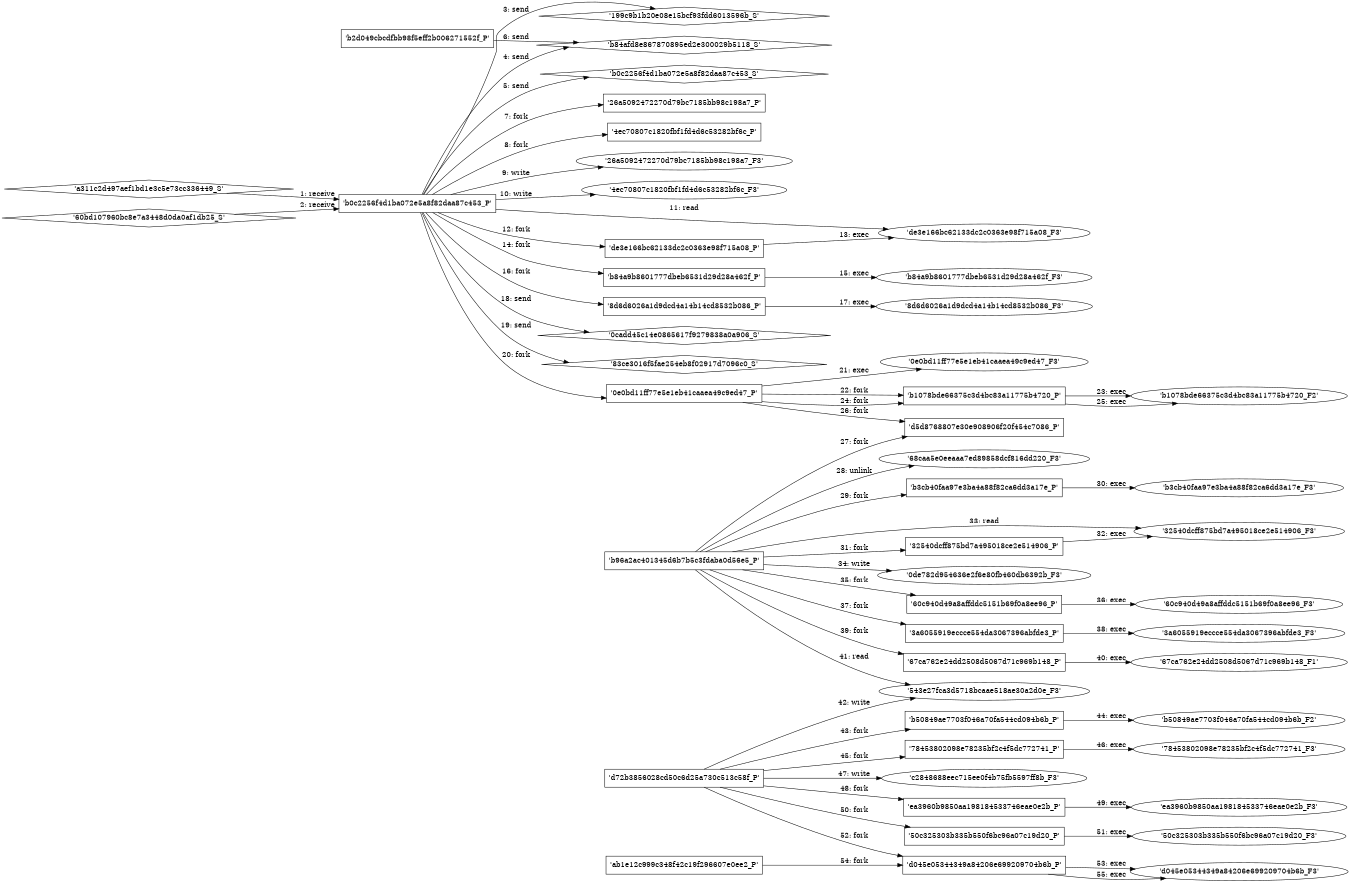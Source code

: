 digraph "D:\Learning\Paper\apt\基于CTI的攻击预警\Dataset\攻击图\ASGfromALLCTI\Threat Roundup for September 3 to September 10.dot" {
rankdir="LR"
size="9"
fixedsize="false"
splines="true"
nodesep=0.3
ranksep=0
fontsize=10
overlap="scalexy"
engine= "neato"
	"'b0c2256f4d1ba072e5a8f82daa87c453_P'" [node_type=Process shape=box]
	"'a311c2d497aef1bd1e3c5e73cc336449_S'" [node_type=Socket shape=diamond]
	"'a311c2d497aef1bd1e3c5e73cc336449_S'" -> "'b0c2256f4d1ba072e5a8f82daa87c453_P'" [label="1: receive"]
	"'b0c2256f4d1ba072e5a8f82daa87c453_P'" [node_type=Process shape=box]
	"'60bd107960bc8e7a3448d0da0af1db25_S'" [node_type=Socket shape=diamond]
	"'60bd107960bc8e7a3448d0da0af1db25_S'" -> "'b0c2256f4d1ba072e5a8f82daa87c453_P'" [label="2: receive"]
	"'199c9b1b20e08e15bcf93fdd6013596b_S'" [node_type=Socket shape=diamond]
	"'b0c2256f4d1ba072e5a8f82daa87c453_P'" [node_type=Process shape=box]
	"'b0c2256f4d1ba072e5a8f82daa87c453_P'" -> "'199c9b1b20e08e15bcf93fdd6013596b_S'" [label="3: send"]
	"'b84afd8e867870895ed2e300029b5118_S'" [node_type=Socket shape=diamond]
	"'b0c2256f4d1ba072e5a8f82daa87c453_P'" [node_type=Process shape=box]
	"'b0c2256f4d1ba072e5a8f82daa87c453_P'" -> "'b84afd8e867870895ed2e300029b5118_S'" [label="4: send"]
	"'b0c2256f4d1ba072e5a8f82daa87c453_S'" [node_type=Socket shape=diamond]
	"'b0c2256f4d1ba072e5a8f82daa87c453_P'" [node_type=Process shape=box]
	"'b0c2256f4d1ba072e5a8f82daa87c453_P'" -> "'b0c2256f4d1ba072e5a8f82daa87c453_S'" [label="5: send"]
	"'b84afd8e867870895ed2e300029b5118_S'" [node_type=Socket shape=diamond]
	"'b2d049cbcdfbb98f5eff2b006271552f_P'" [node_type=Process shape=box]
	"'b2d049cbcdfbb98f5eff2b006271552f_P'" -> "'b84afd8e867870895ed2e300029b5118_S'" [label="6: send"]
	"'b0c2256f4d1ba072e5a8f82daa87c453_P'" [node_type=Process shape=box]
	"'26a5092472270d79bc7185bb98c198a7_P'" [node_type=Process shape=box]
	"'b0c2256f4d1ba072e5a8f82daa87c453_P'" -> "'26a5092472270d79bc7185bb98c198a7_P'" [label="7: fork"]
	"'b0c2256f4d1ba072e5a8f82daa87c453_P'" [node_type=Process shape=box]
	"'4ec70807c1820fbf1fd4d6c53282bf6c_P'" [node_type=Process shape=box]
	"'b0c2256f4d1ba072e5a8f82daa87c453_P'" -> "'4ec70807c1820fbf1fd4d6c53282bf6c_P'" [label="8: fork"]
	"'26a5092472270d79bc7185bb98c198a7_F3'" [node_type=file shape=ellipse]
	"'b0c2256f4d1ba072e5a8f82daa87c453_P'" [node_type=Process shape=box]
	"'b0c2256f4d1ba072e5a8f82daa87c453_P'" -> "'26a5092472270d79bc7185bb98c198a7_F3'" [label="9: write"]
	"'4ec70807c1820fbf1fd4d6c53282bf6c_F3'" [node_type=file shape=ellipse]
	"'b0c2256f4d1ba072e5a8f82daa87c453_P'" [node_type=Process shape=box]
	"'b0c2256f4d1ba072e5a8f82daa87c453_P'" -> "'4ec70807c1820fbf1fd4d6c53282bf6c_F3'" [label="10: write"]
	"'de3e166bc62133dc2c0363e98f715a08_F3'" [node_type=file shape=ellipse]
	"'b0c2256f4d1ba072e5a8f82daa87c453_P'" [node_type=Process shape=box]
	"'b0c2256f4d1ba072e5a8f82daa87c453_P'" -> "'de3e166bc62133dc2c0363e98f715a08_F3'" [label="11: read"]
	"'b0c2256f4d1ba072e5a8f82daa87c453_P'" [node_type=Process shape=box]
	"'de3e166bc62133dc2c0363e98f715a08_P'" [node_type=Process shape=box]
	"'b0c2256f4d1ba072e5a8f82daa87c453_P'" -> "'de3e166bc62133dc2c0363e98f715a08_P'" [label="12: fork"]
	"'de3e166bc62133dc2c0363e98f715a08_P'" [node_type=Process shape=box]
	"'de3e166bc62133dc2c0363e98f715a08_F3'" [node_type=File shape=ellipse]
	"'de3e166bc62133dc2c0363e98f715a08_P'" -> "'de3e166bc62133dc2c0363e98f715a08_F3'" [label="13: exec"]
	"'b0c2256f4d1ba072e5a8f82daa87c453_P'" [node_type=Process shape=box]
	"'b84a9b8601777dbeb6531d29d28a462f_P'" [node_type=Process shape=box]
	"'b0c2256f4d1ba072e5a8f82daa87c453_P'" -> "'b84a9b8601777dbeb6531d29d28a462f_P'" [label="14: fork"]
	"'b84a9b8601777dbeb6531d29d28a462f_P'" [node_type=Process shape=box]
	"'b84a9b8601777dbeb6531d29d28a462f_F3'" [node_type=File shape=ellipse]
	"'b84a9b8601777dbeb6531d29d28a462f_P'" -> "'b84a9b8601777dbeb6531d29d28a462f_F3'" [label="15: exec"]
	"'b0c2256f4d1ba072e5a8f82daa87c453_P'" [node_type=Process shape=box]
	"'8d6d6026a1d9dcd4a14b14cd8532b086_P'" [node_type=Process shape=box]
	"'b0c2256f4d1ba072e5a8f82daa87c453_P'" -> "'8d6d6026a1d9dcd4a14b14cd8532b086_P'" [label="16: fork"]
	"'8d6d6026a1d9dcd4a14b14cd8532b086_P'" [node_type=Process shape=box]
	"'8d6d6026a1d9dcd4a14b14cd8532b086_F3'" [node_type=File shape=ellipse]
	"'8d6d6026a1d9dcd4a14b14cd8532b086_P'" -> "'8d6d6026a1d9dcd4a14b14cd8532b086_F3'" [label="17: exec"]
	"'0cadd45c14e0865617f9279838a0a906_S'" [node_type=Socket shape=diamond]
	"'b0c2256f4d1ba072e5a8f82daa87c453_P'" [node_type=Process shape=box]
	"'b0c2256f4d1ba072e5a8f82daa87c453_P'" -> "'0cadd45c14e0865617f9279838a0a906_S'" [label="18: send"]
	"'83ce3016f5fae254eb8f02917d7096c0_S'" [node_type=Socket shape=diamond]
	"'b0c2256f4d1ba072e5a8f82daa87c453_P'" [node_type=Process shape=box]
	"'b0c2256f4d1ba072e5a8f82daa87c453_P'" -> "'83ce3016f5fae254eb8f02917d7096c0_S'" [label="19: send"]
	"'b0c2256f4d1ba072e5a8f82daa87c453_P'" [node_type=Process shape=box]
	"'0e0bd11ff77e5e1eb41caaea49c9ed47_P'" [node_type=Process shape=box]
	"'b0c2256f4d1ba072e5a8f82daa87c453_P'" -> "'0e0bd11ff77e5e1eb41caaea49c9ed47_P'" [label="20: fork"]
	"'0e0bd11ff77e5e1eb41caaea49c9ed47_P'" [node_type=Process shape=box]
	"'0e0bd11ff77e5e1eb41caaea49c9ed47_F3'" [node_type=File shape=ellipse]
	"'0e0bd11ff77e5e1eb41caaea49c9ed47_P'" -> "'0e0bd11ff77e5e1eb41caaea49c9ed47_F3'" [label="21: exec"]
	"'0e0bd11ff77e5e1eb41caaea49c9ed47_P'" [node_type=Process shape=box]
	"'b1078bde66375c3d4bc83a11775b4720_P'" [node_type=Process shape=box]
	"'0e0bd11ff77e5e1eb41caaea49c9ed47_P'" -> "'b1078bde66375c3d4bc83a11775b4720_P'" [label="22: fork"]
	"'b1078bde66375c3d4bc83a11775b4720_P'" [node_type=Process shape=box]
	"'b1078bde66375c3d4bc83a11775b4720_F2'" [node_type=File shape=ellipse]
	"'b1078bde66375c3d4bc83a11775b4720_P'" -> "'b1078bde66375c3d4bc83a11775b4720_F2'" [label="23: exec"]
	"'0e0bd11ff77e5e1eb41caaea49c9ed47_P'" [node_type=Process shape=box]
	"'b1078bde66375c3d4bc83a11775b4720_P'" [node_type=Process shape=box]
	"'0e0bd11ff77e5e1eb41caaea49c9ed47_P'" -> "'b1078bde66375c3d4bc83a11775b4720_P'" [label="24: fork"]
	"'b1078bde66375c3d4bc83a11775b4720_P'" [node_type=Process shape=box]
	"'b1078bde66375c3d4bc83a11775b4720_F2'" [node_type=File shape=ellipse]
	"'b1078bde66375c3d4bc83a11775b4720_P'" -> "'b1078bde66375c3d4bc83a11775b4720_F2'" [label="25: exec"]
	"'0e0bd11ff77e5e1eb41caaea49c9ed47_P'" [node_type=Process shape=box]
	"'d5d8768807e30e908906f20f454c7086_P'" [node_type=Process shape=box]
	"'0e0bd11ff77e5e1eb41caaea49c9ed47_P'" -> "'d5d8768807e30e908906f20f454c7086_P'" [label="26: fork"]
	"'b96a2ac401345d6b7b5c3fdaba0d56e5_P'" [node_type=Process shape=box]
	"'d5d8768807e30e908906f20f454c7086_P'" [node_type=Process shape=box]
	"'b96a2ac401345d6b7b5c3fdaba0d56e5_P'" -> "'d5d8768807e30e908906f20f454c7086_P'" [label="27: fork"]
	"'68caa5e0eeaaa7ed89858dcf816dd220_F3'" [node_type=file shape=ellipse]
	"'b96a2ac401345d6b7b5c3fdaba0d56e5_P'" [node_type=Process shape=box]
	"'b96a2ac401345d6b7b5c3fdaba0d56e5_P'" -> "'68caa5e0eeaaa7ed89858dcf816dd220_F3'" [label="28: unlink"]
	"'b96a2ac401345d6b7b5c3fdaba0d56e5_P'" [node_type=Process shape=box]
	"'b3cb40faa97e3ba4a88f82ca6dd3a17e_P'" [node_type=Process shape=box]
	"'b96a2ac401345d6b7b5c3fdaba0d56e5_P'" -> "'b3cb40faa97e3ba4a88f82ca6dd3a17e_P'" [label="29: fork"]
	"'b3cb40faa97e3ba4a88f82ca6dd3a17e_P'" [node_type=Process shape=box]
	"'b3cb40faa97e3ba4a88f82ca6dd3a17e_F3'" [node_type=File shape=ellipse]
	"'b3cb40faa97e3ba4a88f82ca6dd3a17e_P'" -> "'b3cb40faa97e3ba4a88f82ca6dd3a17e_F3'" [label="30: exec"]
	"'b96a2ac401345d6b7b5c3fdaba0d56e5_P'" [node_type=Process shape=box]
	"'32540dcff875bd7a495018ce2e514906_P'" [node_type=Process shape=box]
	"'b96a2ac401345d6b7b5c3fdaba0d56e5_P'" -> "'32540dcff875bd7a495018ce2e514906_P'" [label="31: fork"]
	"'32540dcff875bd7a495018ce2e514906_P'" [node_type=Process shape=box]
	"'32540dcff875bd7a495018ce2e514906_F3'" [node_type=File shape=ellipse]
	"'32540dcff875bd7a495018ce2e514906_P'" -> "'32540dcff875bd7a495018ce2e514906_F3'" [label="32: exec"]
	"'32540dcff875bd7a495018ce2e514906_F3'" [node_type=file shape=ellipse]
	"'b96a2ac401345d6b7b5c3fdaba0d56e5_P'" [node_type=Process shape=box]
	"'b96a2ac401345d6b7b5c3fdaba0d56e5_P'" -> "'32540dcff875bd7a495018ce2e514906_F3'" [label="33: read"]
	"'0de782d954636e2f6e80fb460db6392b_F3'" [node_type=file shape=ellipse]
	"'b96a2ac401345d6b7b5c3fdaba0d56e5_P'" [node_type=Process shape=box]
	"'b96a2ac401345d6b7b5c3fdaba0d56e5_P'" -> "'0de782d954636e2f6e80fb460db6392b_F3'" [label="34: write"]
	"'b96a2ac401345d6b7b5c3fdaba0d56e5_P'" [node_type=Process shape=box]
	"'60c940d49a8affddc5151b69f0a8ee96_P'" [node_type=Process shape=box]
	"'b96a2ac401345d6b7b5c3fdaba0d56e5_P'" -> "'60c940d49a8affddc5151b69f0a8ee96_P'" [label="35: fork"]
	"'60c940d49a8affddc5151b69f0a8ee96_P'" [node_type=Process shape=box]
	"'60c940d49a8affddc5151b69f0a8ee96_F3'" [node_type=File shape=ellipse]
	"'60c940d49a8affddc5151b69f0a8ee96_P'" -> "'60c940d49a8affddc5151b69f0a8ee96_F3'" [label="36: exec"]
	"'b96a2ac401345d6b7b5c3fdaba0d56e5_P'" [node_type=Process shape=box]
	"'3a6055919eccce554da3067396abfde3_P'" [node_type=Process shape=box]
	"'b96a2ac401345d6b7b5c3fdaba0d56e5_P'" -> "'3a6055919eccce554da3067396abfde3_P'" [label="37: fork"]
	"'3a6055919eccce554da3067396abfde3_P'" [node_type=Process shape=box]
	"'3a6055919eccce554da3067396abfde3_F3'" [node_type=File shape=ellipse]
	"'3a6055919eccce554da3067396abfde3_P'" -> "'3a6055919eccce554da3067396abfde3_F3'" [label="38: exec"]
	"'b96a2ac401345d6b7b5c3fdaba0d56e5_P'" [node_type=Process shape=box]
	"'67ca762e24dd2508d5067d71c969b148_P'" [node_type=Process shape=box]
	"'b96a2ac401345d6b7b5c3fdaba0d56e5_P'" -> "'67ca762e24dd2508d5067d71c969b148_P'" [label="39: fork"]
	"'67ca762e24dd2508d5067d71c969b148_P'" [node_type=Process shape=box]
	"'67ca762e24dd2508d5067d71c969b148_F1'" [node_type=File shape=ellipse]
	"'67ca762e24dd2508d5067d71c969b148_P'" -> "'67ca762e24dd2508d5067d71c969b148_F1'" [label="40: exec"]
	"'543e27fca3d5718bcaae518ae30a2d0e_F3'" [node_type=file shape=ellipse]
	"'b96a2ac401345d6b7b5c3fdaba0d56e5_P'" [node_type=Process shape=box]
	"'b96a2ac401345d6b7b5c3fdaba0d56e5_P'" -> "'543e27fca3d5718bcaae518ae30a2d0e_F3'" [label="41: read"]
	"'543e27fca3d5718bcaae518ae30a2d0e_F3'" [node_type=file shape=ellipse]
	"'d72b3856028cd50c6d25a730c513c58f_P'" [node_type=Process shape=box]
	"'d72b3856028cd50c6d25a730c513c58f_P'" -> "'543e27fca3d5718bcaae518ae30a2d0e_F3'" [label="42: write"]
	"'d72b3856028cd50c6d25a730c513c58f_P'" [node_type=Process shape=box]
	"'b50849ae7703f046a70fa544cd094b6b_P'" [node_type=Process shape=box]
	"'d72b3856028cd50c6d25a730c513c58f_P'" -> "'b50849ae7703f046a70fa544cd094b6b_P'" [label="43: fork"]
	"'b50849ae7703f046a70fa544cd094b6b_P'" [node_type=Process shape=box]
	"'b50849ae7703f046a70fa544cd094b6b_F2'" [node_type=File shape=ellipse]
	"'b50849ae7703f046a70fa544cd094b6b_P'" -> "'b50849ae7703f046a70fa544cd094b6b_F2'" [label="44: exec"]
	"'d72b3856028cd50c6d25a730c513c58f_P'" [node_type=Process shape=box]
	"'78453802098e78235bf2c4f5dc772741_P'" [node_type=Process shape=box]
	"'d72b3856028cd50c6d25a730c513c58f_P'" -> "'78453802098e78235bf2c4f5dc772741_P'" [label="45: fork"]
	"'78453802098e78235bf2c4f5dc772741_P'" [node_type=Process shape=box]
	"'78453802098e78235bf2c4f5dc772741_F3'" [node_type=File shape=ellipse]
	"'78453802098e78235bf2c4f5dc772741_P'" -> "'78453802098e78235bf2c4f5dc772741_F3'" [label="46: exec"]
	"'c2848688eec715ee0f4b75fb5597ff8b_F3'" [node_type=file shape=ellipse]
	"'d72b3856028cd50c6d25a730c513c58f_P'" [node_type=Process shape=box]
	"'d72b3856028cd50c6d25a730c513c58f_P'" -> "'c2848688eec715ee0f4b75fb5597ff8b_F3'" [label="47: write"]
	"'d72b3856028cd50c6d25a730c513c58f_P'" [node_type=Process shape=box]
	"'ea3960b9850aa198184533746eae0e2b_P'" [node_type=Process shape=box]
	"'d72b3856028cd50c6d25a730c513c58f_P'" -> "'ea3960b9850aa198184533746eae0e2b_P'" [label="48: fork"]
	"'ea3960b9850aa198184533746eae0e2b_P'" [node_type=Process shape=box]
	"'ea3960b9850aa198184533746eae0e2b_F3'" [node_type=File shape=ellipse]
	"'ea3960b9850aa198184533746eae0e2b_P'" -> "'ea3960b9850aa198184533746eae0e2b_F3'" [label="49: exec"]
	"'d72b3856028cd50c6d25a730c513c58f_P'" [node_type=Process shape=box]
	"'50c325303b335b550f6bc96a07c19d20_P'" [node_type=Process shape=box]
	"'d72b3856028cd50c6d25a730c513c58f_P'" -> "'50c325303b335b550f6bc96a07c19d20_P'" [label="50: fork"]
	"'50c325303b335b550f6bc96a07c19d20_P'" [node_type=Process shape=box]
	"'50c325303b335b550f6bc96a07c19d20_F3'" [node_type=File shape=ellipse]
	"'50c325303b335b550f6bc96a07c19d20_P'" -> "'50c325303b335b550f6bc96a07c19d20_F3'" [label="51: exec"]
	"'d72b3856028cd50c6d25a730c513c58f_P'" [node_type=Process shape=box]
	"'d045e05344349a84206e699209704b6b_P'" [node_type=Process shape=box]
	"'d72b3856028cd50c6d25a730c513c58f_P'" -> "'d045e05344349a84206e699209704b6b_P'" [label="52: fork"]
	"'d045e05344349a84206e699209704b6b_P'" [node_type=Process shape=box]
	"'d045e05344349a84206e699209704b6b_F3'" [node_type=File shape=ellipse]
	"'d045e05344349a84206e699209704b6b_P'" -> "'d045e05344349a84206e699209704b6b_F3'" [label="53: exec"]
	"'ab1e12c999c348f42c19f296607e0ee2_P'" [node_type=Process shape=box]
	"'d045e05344349a84206e699209704b6b_P'" [node_type=Process shape=box]
	"'ab1e12c999c348f42c19f296607e0ee2_P'" -> "'d045e05344349a84206e699209704b6b_P'" [label="54: fork"]
	"'d045e05344349a84206e699209704b6b_P'" [node_type=Process shape=box]
	"'d045e05344349a84206e699209704b6b_F3'" [node_type=File shape=ellipse]
	"'d045e05344349a84206e699209704b6b_P'" -> "'d045e05344349a84206e699209704b6b_F3'" [label="55: exec"]
}
